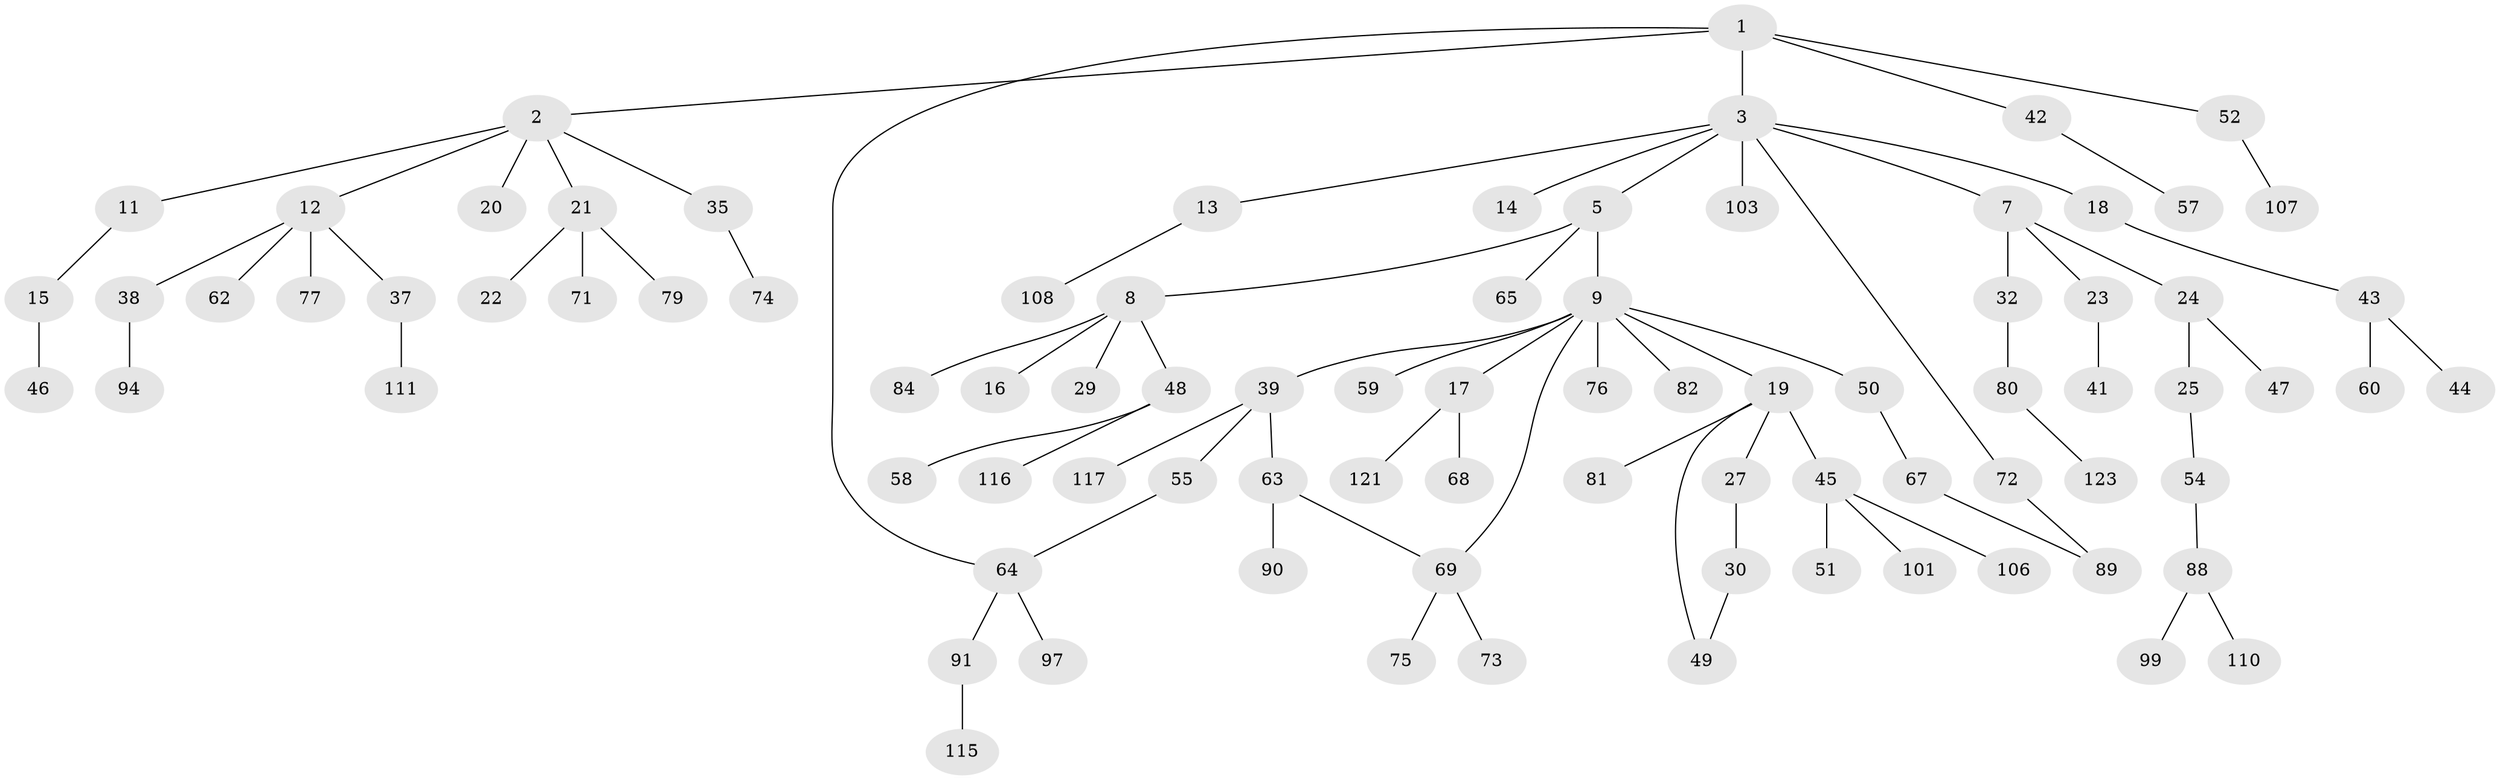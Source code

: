 // Generated by graph-tools (version 1.1) at 2025/51/02/27/25 19:51:37]
// undirected, 86 vertices, 89 edges
graph export_dot {
graph [start="1"]
  node [color=gray90,style=filled];
  1 [super="+70"];
  2 [super="+10"];
  3 [super="+4"];
  5 [super="+6"];
  7;
  8 [super="+31"];
  9 [super="+33"];
  11;
  12 [super="+85"];
  13 [super="+100"];
  14 [super="+34"];
  15 [super="+36"];
  16 [super="+26"];
  17 [super="+109"];
  18 [super="+104"];
  19 [super="+56"];
  20;
  21 [super="+118"];
  22;
  23;
  24 [super="+40"];
  25 [super="+28"];
  27;
  29;
  30;
  32 [super="+61"];
  35;
  37 [super="+86"];
  38 [super="+53"];
  39;
  41;
  42;
  43;
  44;
  45 [super="+114"];
  46 [super="+119"];
  47;
  48;
  49;
  50;
  51;
  52 [super="+93"];
  54 [super="+105"];
  55 [super="+78"];
  57;
  58;
  59;
  60 [super="+112"];
  62 [super="+83"];
  63 [super="+66"];
  64;
  65 [super="+113"];
  67 [super="+95"];
  68;
  69 [super="+102"];
  71;
  72 [super="+87"];
  73;
  74;
  75;
  76;
  77 [super="+96"];
  79;
  80;
  81;
  82;
  84;
  88 [super="+98"];
  89;
  90;
  91 [super="+92"];
  94 [super="+122"];
  97;
  99;
  101;
  103;
  106;
  107;
  108 [super="+120"];
  110;
  111;
  115;
  116;
  117;
  121;
  123;
  1 -- 2;
  1 -- 3;
  1 -- 42;
  1 -- 52;
  1 -- 64;
  2 -- 11;
  2 -- 12;
  2 -- 21;
  2 -- 35;
  2 -- 20;
  3 -- 13;
  3 -- 18;
  3 -- 103;
  3 -- 5;
  3 -- 7;
  3 -- 72;
  3 -- 14;
  5 -- 8;
  5 -- 9;
  5 -- 65;
  7 -- 23;
  7 -- 24;
  7 -- 32;
  8 -- 16;
  8 -- 29;
  8 -- 48;
  8 -- 84;
  9 -- 17;
  9 -- 19;
  9 -- 69;
  9 -- 50;
  9 -- 82;
  9 -- 39;
  9 -- 59;
  9 -- 76;
  11 -- 15;
  12 -- 37;
  12 -- 38;
  12 -- 62;
  12 -- 77;
  13 -- 108;
  15 -- 46;
  17 -- 68;
  17 -- 121;
  18 -- 43;
  19 -- 27;
  19 -- 45;
  19 -- 49;
  19 -- 81;
  21 -- 22;
  21 -- 71;
  21 -- 79;
  23 -- 41;
  24 -- 25;
  24 -- 47;
  25 -- 54;
  27 -- 30;
  30 -- 49;
  32 -- 80;
  35 -- 74;
  37 -- 111;
  38 -- 94;
  39 -- 55;
  39 -- 63;
  39 -- 117;
  42 -- 57;
  43 -- 44;
  43 -- 60;
  45 -- 51;
  45 -- 101;
  45 -- 106;
  48 -- 58;
  48 -- 116;
  50 -- 67;
  52 -- 107;
  54 -- 88;
  55 -- 64;
  63 -- 90;
  63 -- 69;
  64 -- 91;
  64 -- 97;
  67 -- 89;
  69 -- 73;
  69 -- 75;
  72 -- 89;
  80 -- 123;
  88 -- 99;
  88 -- 110;
  91 -- 115;
}
